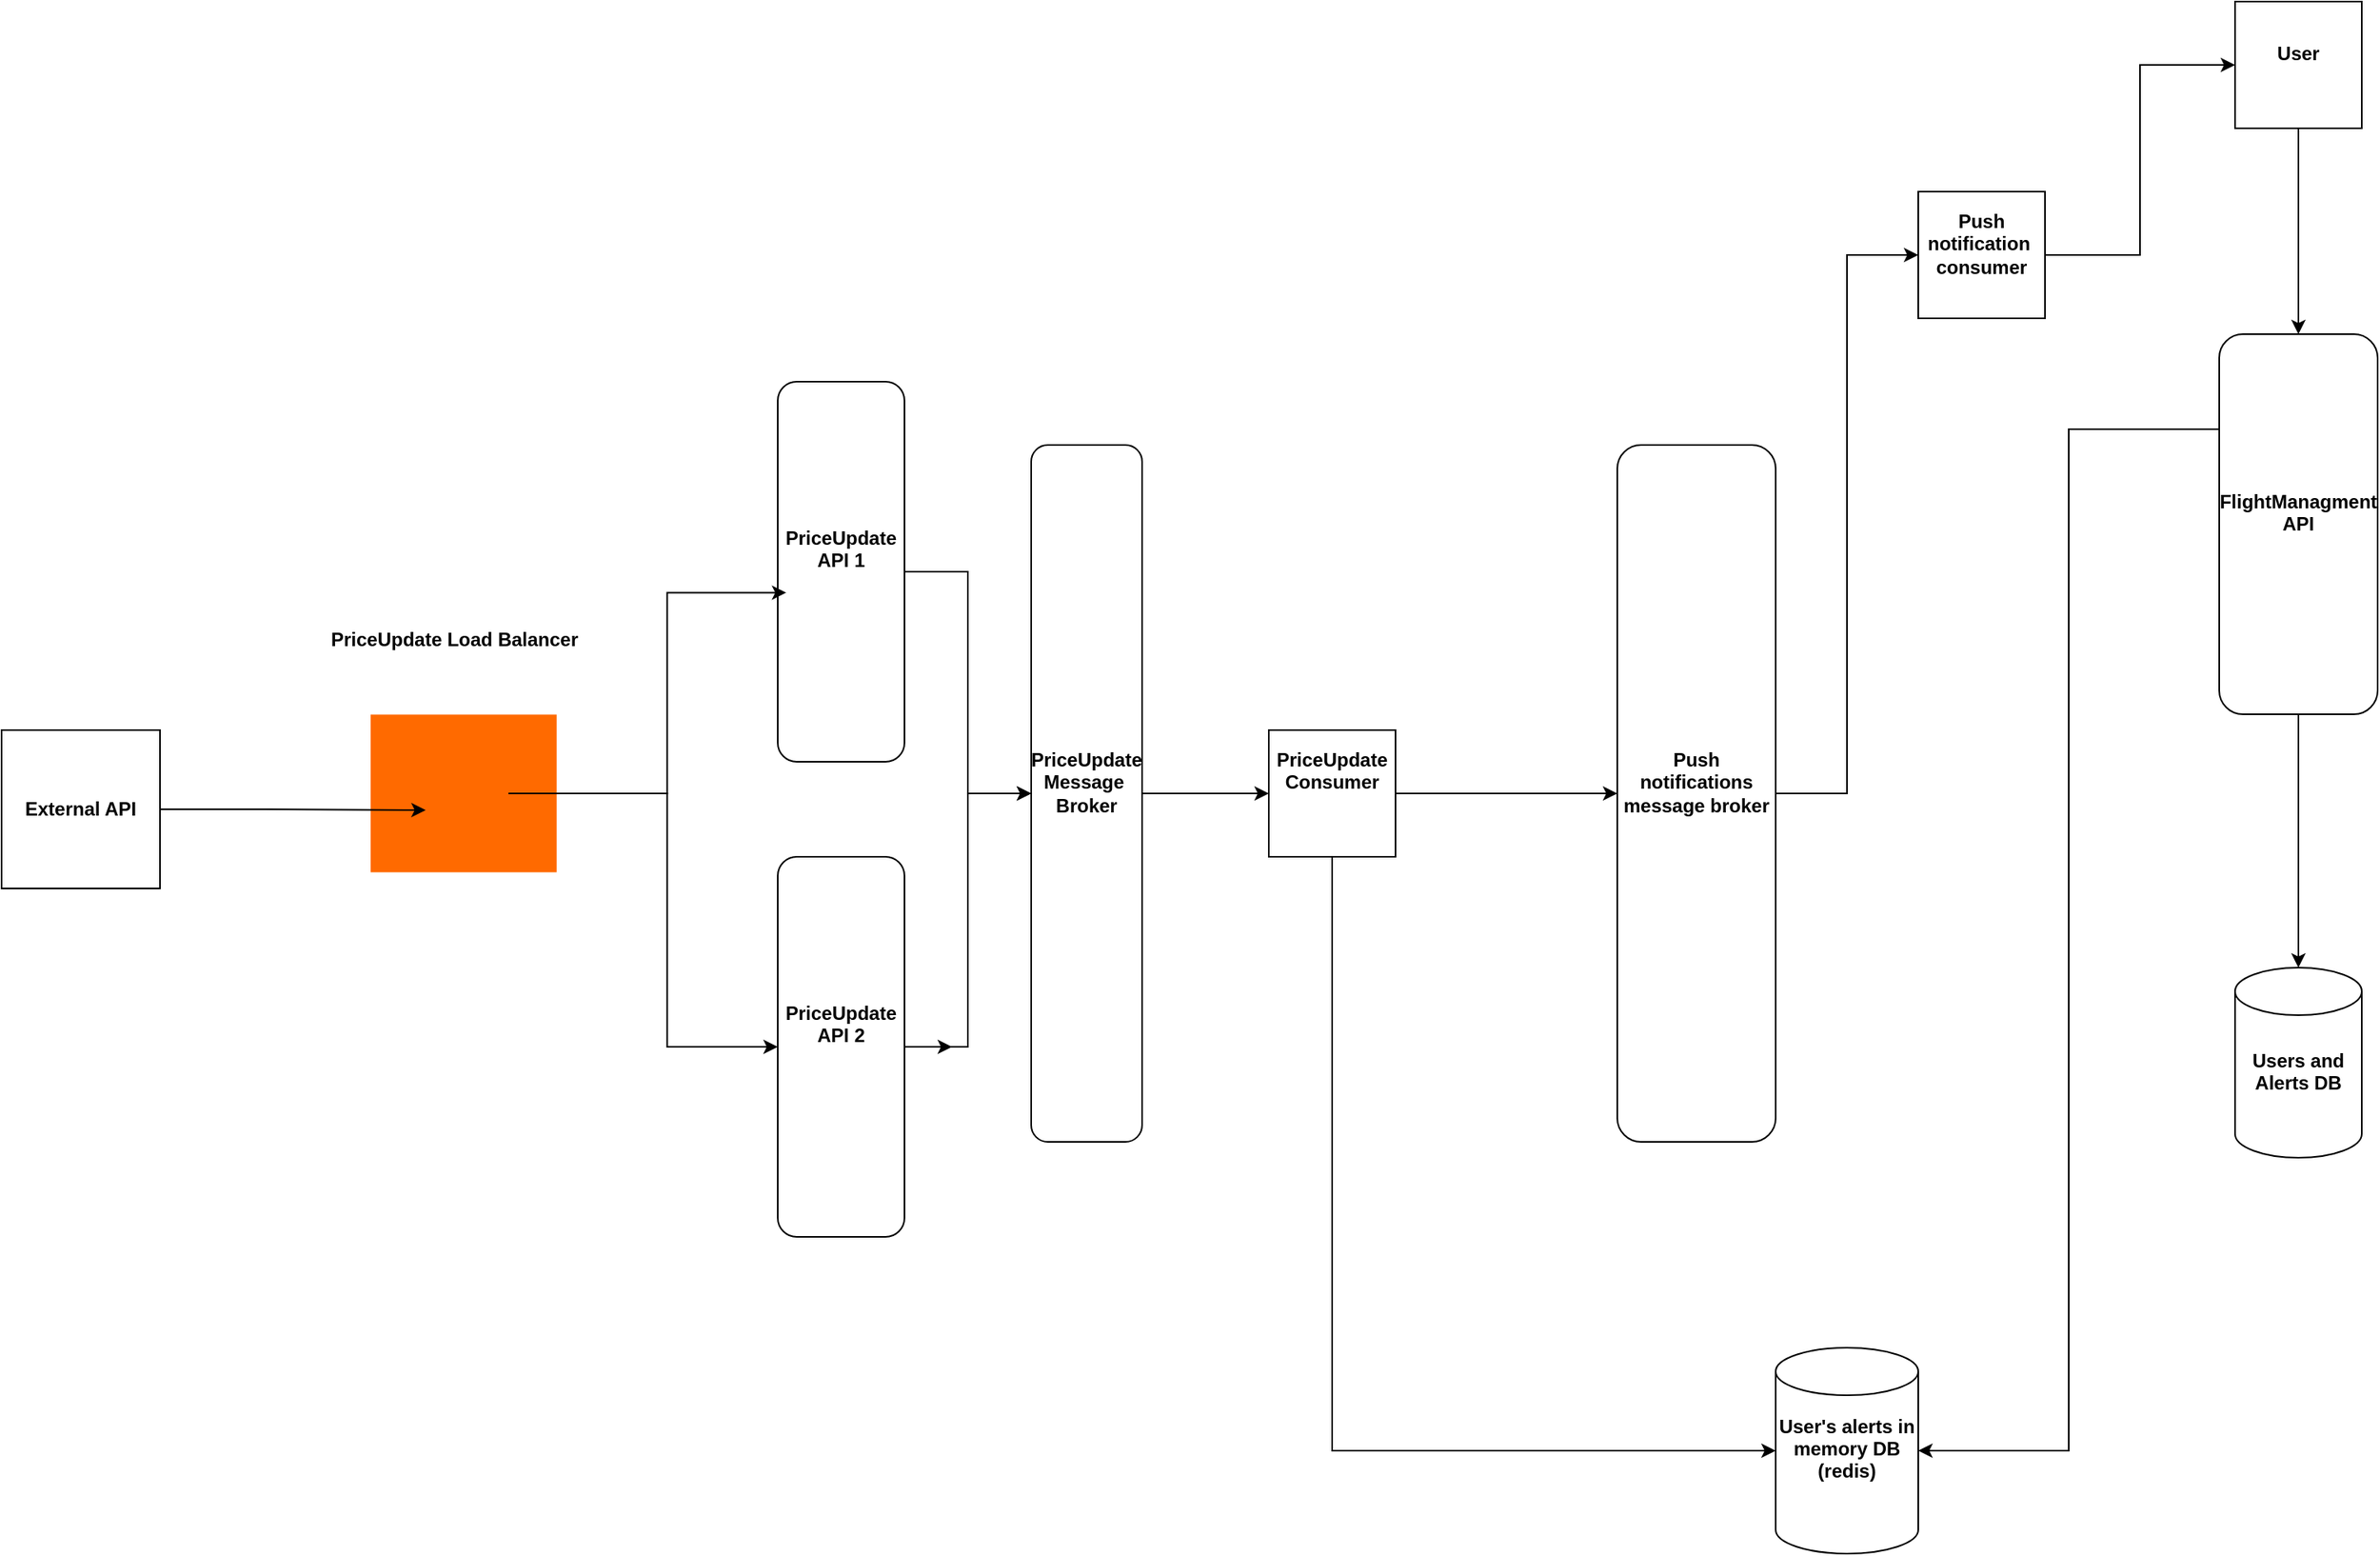 <mxfile version="26.0.7">
  <diagram name="Page-1" id="OLhsVw5iGFLMb12BJvLk">
    <mxGraphModel dx="2899" dy="1054" grid="1" gridSize="10" guides="1" tooltips="1" connect="1" arrows="1" fold="1" page="1" pageScale="1" pageWidth="850" pageHeight="1100" math="0" shadow="0">
      <root>
        <mxCell id="0" />
        <mxCell id="1" parent="0" />
        <mxCell id="VihSnKJ8d2gTm0RwI6Mq-1" value="External API" style="whiteSpace=wrap;html=1;aspect=fixed;fontStyle=1" parent="1" vertex="1">
          <mxGeometry x="-350" y="480" width="100" height="100" as="geometry" />
        </mxCell>
        <mxCell id="VihSnKJ8d2gTm0RwI6Mq-40" style="edgeStyle=orthogonalEdgeStyle;rounded=0;orthogonalLoop=1;jettySize=auto;html=1;exitX=0.5;exitY=0;exitDx=0;exitDy=0;entryX=0.5;entryY=1;entryDx=0;entryDy=0;" parent="1" source="VihSnKJ8d2gTm0RwI6Mq-3" target="VihSnKJ8d2gTm0RwI6Mq-8" edge="1">
          <mxGeometry relative="1" as="geometry" />
        </mxCell>
        <mxCell id="VihSnKJ8d2gTm0RwI6Mq-3" value="&lt;div&gt;PriceUpdate API 1&lt;/div&gt;&lt;div&gt;&lt;br&gt;&lt;/div&gt;&lt;div&gt;&lt;br&gt;&lt;/div&gt;" style="rounded=1;whiteSpace=wrap;html=1;direction=south;fontStyle=1" parent="1" vertex="1">
          <mxGeometry x="140" y="260" width="80" height="240" as="geometry" />
        </mxCell>
        <mxCell id="VihSnKJ8d2gTm0RwI6Mq-42" style="edgeStyle=orthogonalEdgeStyle;rounded=0;orthogonalLoop=1;jettySize=auto;html=1;entryX=0;entryY=0.5;entryDx=0;entryDy=0;" parent="1" source="VihSnKJ8d2gTm0RwI6Mq-8" target="VihSnKJ8d2gTm0RwI6Mq-19" edge="1">
          <mxGeometry relative="1" as="geometry" />
        </mxCell>
        <mxCell id="VihSnKJ8d2gTm0RwI6Mq-8" value="&lt;div&gt;PriceUpdate&lt;/div&gt;&lt;div&gt;Message&amp;nbsp;&lt;/div&gt;&lt;div&gt;Broker&lt;/div&gt;&lt;div&gt;&lt;br&gt;&lt;/div&gt;" style="rounded=1;whiteSpace=wrap;html=1;direction=south;fontStyle=1" parent="1" vertex="1">
          <mxGeometry x="300" y="300" width="70" height="440" as="geometry" />
        </mxCell>
        <mxCell id="VihSnKJ8d2gTm0RwI6Mq-15" value="" style="edgeStyle=orthogonalEdgeStyle;rounded=0;orthogonalLoop=1;jettySize=auto;html=1;" parent="1" source="VihSnKJ8d2gTm0RwI6Mq-11" target="VihSnKJ8d2gTm0RwI6Mq-14" edge="1">
          <mxGeometry relative="1" as="geometry" />
        </mxCell>
        <mxCell id="VihSnKJ8d2gTm0RwI6Mq-11" value="User&lt;div&gt;&lt;br&gt;&lt;/div&gt;" style="whiteSpace=wrap;html=1;aspect=fixed;fontStyle=1" parent="1" vertex="1">
          <mxGeometry x="1060" y="20" width="80" height="80" as="geometry" />
        </mxCell>
        <mxCell id="VihSnKJ8d2gTm0RwI6Mq-17" value="" style="edgeStyle=orthogonalEdgeStyle;rounded=0;orthogonalLoop=1;jettySize=auto;html=1;" parent="1" source="VihSnKJ8d2gTm0RwI6Mq-14" edge="1">
          <mxGeometry relative="1" as="geometry">
            <mxPoint x="1100" y="630" as="targetPoint" />
          </mxGeometry>
        </mxCell>
        <mxCell id="VihSnKJ8d2gTm0RwI6Mq-53" style="edgeStyle=orthogonalEdgeStyle;rounded=0;orthogonalLoop=1;jettySize=auto;html=1;exitX=0.25;exitY=1;exitDx=0;exitDy=0;entryX=1;entryY=0.5;entryDx=0;entryDy=0;entryPerimeter=0;" parent="1" source="VihSnKJ8d2gTm0RwI6Mq-14" target="VihSnKJ8d2gTm0RwI6Mq-64" edge="1">
          <mxGeometry relative="1" as="geometry">
            <mxPoint x="990" y="940" as="targetPoint" />
          </mxGeometry>
        </mxCell>
        <mxCell id="VihSnKJ8d2gTm0RwI6Mq-14" value="&lt;div&gt;FlightManagment API&lt;/div&gt;&lt;div&gt;&lt;br&gt;&lt;/div&gt;" style="rounded=1;whiteSpace=wrap;html=1;direction=south;fontStyle=1" parent="1" vertex="1">
          <mxGeometry x="1050" y="230" width="100" height="240" as="geometry" />
        </mxCell>
        <mxCell id="VihSnKJ8d2gTm0RwI6Mq-56" style="edgeStyle=orthogonalEdgeStyle;rounded=0;orthogonalLoop=1;jettySize=auto;html=1;entryX=0.5;entryY=1;entryDx=0;entryDy=0;" parent="1" source="VihSnKJ8d2gTm0RwI6Mq-19" target="VihSnKJ8d2gTm0RwI6Mq-44" edge="1">
          <mxGeometry relative="1" as="geometry" />
        </mxCell>
        <mxCell id="VihSnKJ8d2gTm0RwI6Mq-60" style="edgeStyle=orthogonalEdgeStyle;rounded=0;orthogonalLoop=1;jettySize=auto;html=1;exitX=0.5;exitY=1;exitDx=0;exitDy=0;entryX=0;entryY=0.5;entryDx=0;entryDy=0;entryPerimeter=0;" parent="1" source="VihSnKJ8d2gTm0RwI6Mq-19" target="VihSnKJ8d2gTm0RwI6Mq-64" edge="1">
          <mxGeometry relative="1" as="geometry">
            <mxPoint x="910" y="940" as="targetPoint" />
          </mxGeometry>
        </mxCell>
        <mxCell id="VihSnKJ8d2gTm0RwI6Mq-19" value="PriceUpdate Consumer&lt;div&gt;&lt;br&gt;&lt;/div&gt;&lt;div&gt;&lt;br&gt;&lt;/div&gt;" style="whiteSpace=wrap;html=1;aspect=fixed;fontStyle=1" parent="1" vertex="1">
          <mxGeometry x="450" y="480" width="80" height="80" as="geometry" />
        </mxCell>
        <mxCell id="VihSnKJ8d2gTm0RwI6Mq-39" value="" style="edgeStyle=orthogonalEdgeStyle;rounded=0;orthogonalLoop=1;jettySize=auto;html=1;" parent="1" source="VihSnKJ8d2gTm0RwI6Mq-29" target="VihSnKJ8d2gTm0RwI6Mq-8" edge="1">
          <mxGeometry relative="1" as="geometry" />
        </mxCell>
        <mxCell id="VihSnKJ8d2gTm0RwI6Mq-41" style="edgeStyle=orthogonalEdgeStyle;rounded=0;orthogonalLoop=1;jettySize=auto;html=1;" parent="1" source="VihSnKJ8d2gTm0RwI6Mq-29" edge="1">
          <mxGeometry relative="1" as="geometry">
            <mxPoint x="250" y="680" as="targetPoint" />
          </mxGeometry>
        </mxCell>
        <mxCell id="VihSnKJ8d2gTm0RwI6Mq-29" value="&lt;div&gt;PriceUpdate API 2&lt;/div&gt;&lt;div&gt;&lt;br&gt;&lt;/div&gt;&lt;div&gt;&lt;br&gt;&lt;/div&gt;" style="rounded=1;whiteSpace=wrap;html=1;direction=south;fontStyle=1" parent="1" vertex="1">
          <mxGeometry x="140" y="560" width="80" height="240" as="geometry" />
        </mxCell>
        <mxCell id="VihSnKJ8d2gTm0RwI6Mq-49" style="edgeStyle=orthogonalEdgeStyle;rounded=0;orthogonalLoop=1;jettySize=auto;html=1;exitX=0.5;exitY=0;exitDx=0;exitDy=0;entryX=0;entryY=0.5;entryDx=0;entryDy=0;" parent="1" source="VihSnKJ8d2gTm0RwI6Mq-44" target="VihSnKJ8d2gTm0RwI6Mq-47" edge="1">
          <mxGeometry relative="1" as="geometry" />
        </mxCell>
        <mxCell id="VihSnKJ8d2gTm0RwI6Mq-44" value="Push notifications message broker&lt;div&gt;&lt;br&gt;&lt;/div&gt;" style="rounded=1;whiteSpace=wrap;html=1;direction=south;fontStyle=1" parent="1" vertex="1">
          <mxGeometry x="670" y="300" width="100" height="440" as="geometry" />
        </mxCell>
        <mxCell id="VihSnKJ8d2gTm0RwI6Mq-58" style="edgeStyle=orthogonalEdgeStyle;rounded=0;orthogonalLoop=1;jettySize=auto;html=1;exitX=1;exitY=0.5;exitDx=0;exitDy=0;entryX=0;entryY=0.5;entryDx=0;entryDy=0;" parent="1" source="VihSnKJ8d2gTm0RwI6Mq-47" target="VihSnKJ8d2gTm0RwI6Mq-11" edge="1">
          <mxGeometry relative="1" as="geometry" />
        </mxCell>
        <mxCell id="VihSnKJ8d2gTm0RwI6Mq-47" value="&lt;div&gt;Push notification&amp;nbsp;&lt;/div&gt;&lt;div&gt;consumer&lt;/div&gt;&lt;div&gt;&lt;br&gt;&lt;/div&gt;" style="whiteSpace=wrap;html=1;aspect=fixed;fontStyle=1" parent="1" vertex="1">
          <mxGeometry x="860" y="140" width="80" height="80" as="geometry" />
        </mxCell>
        <mxCell id="VihSnKJ8d2gTm0RwI6Mq-61" value="Users and Alerts DB&lt;div&gt;&lt;br&gt;&lt;/div&gt;" style="shape=cylinder3;whiteSpace=wrap;html=1;boundedLbl=1;backgroundOutline=1;size=15;fontStyle=1" parent="1" vertex="1">
          <mxGeometry x="1060" y="630" width="80" height="120" as="geometry" />
        </mxCell>
        <mxCell id="VihSnKJ8d2gTm0RwI6Mq-64" value="User&#39;s alerts in memory DB&lt;div&gt;(redis)&lt;/div&gt;&lt;div&gt;&lt;br&gt;&lt;div&gt;&lt;br&gt;&lt;/div&gt;&lt;/div&gt;" style="shape=cylinder3;whiteSpace=wrap;html=1;boundedLbl=1;backgroundOutline=1;size=15;fontStyle=1" parent="1" vertex="1">
          <mxGeometry x="770" y="870" width="90" height="130" as="geometry" />
        </mxCell>
        <mxCell id="VihSnKJ8d2gTm0RwI6Mq-68" style="edgeStyle=orthogonalEdgeStyle;rounded=0;orthogonalLoop=1;jettySize=auto;html=1;entryX=0.5;entryY=1;entryDx=0;entryDy=0;" parent="1" source="VihSnKJ8d2gTm0RwI6Mq-65" target="VihSnKJ8d2gTm0RwI6Mq-29" edge="1">
          <mxGeometry relative="1" as="geometry" />
        </mxCell>
        <mxCell id="VihSnKJ8d2gTm0RwI6Mq-65" value="" style="points=[];aspect=fixed;html=1;align=center;shadow=0;dashed=0;fillColor=#FF6A00;strokeColor=none;shape=mxgraph.alibaba_cloud.alb_application_load_balancer_01;" parent="1" vertex="1">
          <mxGeometry x="-117" y="470.21" width="117.4" height="99.57" as="geometry" />
        </mxCell>
        <mxCell id="VihSnKJ8d2gTm0RwI6Mq-66" style="edgeStyle=orthogonalEdgeStyle;rounded=0;orthogonalLoop=1;jettySize=auto;html=1;exitX=1;exitY=0.5;exitDx=0;exitDy=0;entryX=0.296;entryY=0.606;entryDx=0;entryDy=0;entryPerimeter=0;" parent="1" source="VihSnKJ8d2gTm0RwI6Mq-1" target="VihSnKJ8d2gTm0RwI6Mq-65" edge="1">
          <mxGeometry relative="1" as="geometry" />
        </mxCell>
        <mxCell id="VihSnKJ8d2gTm0RwI6Mq-67" style="edgeStyle=orthogonalEdgeStyle;rounded=0;orthogonalLoop=1;jettySize=auto;html=1;entryX=0.555;entryY=0.933;entryDx=0;entryDy=0;entryPerimeter=0;exitX=0.741;exitY=0.5;exitDx=0;exitDy=0;exitPerimeter=0;" parent="1" source="VihSnKJ8d2gTm0RwI6Mq-65" target="VihSnKJ8d2gTm0RwI6Mq-3" edge="1">
          <mxGeometry relative="1" as="geometry" />
        </mxCell>
        <mxCell id="VihSnKJ8d2gTm0RwI6Mq-70" value="PriceUpdate Load Balancer&lt;div&gt;&lt;br&gt;&lt;/div&gt;" style="text;html=1;align=center;verticalAlign=middle;whiteSpace=wrap;rounded=0;fontStyle=1" parent="1" vertex="1">
          <mxGeometry x="-150" y="390" width="171.7" height="80" as="geometry" />
        </mxCell>
      </root>
    </mxGraphModel>
  </diagram>
</mxfile>
